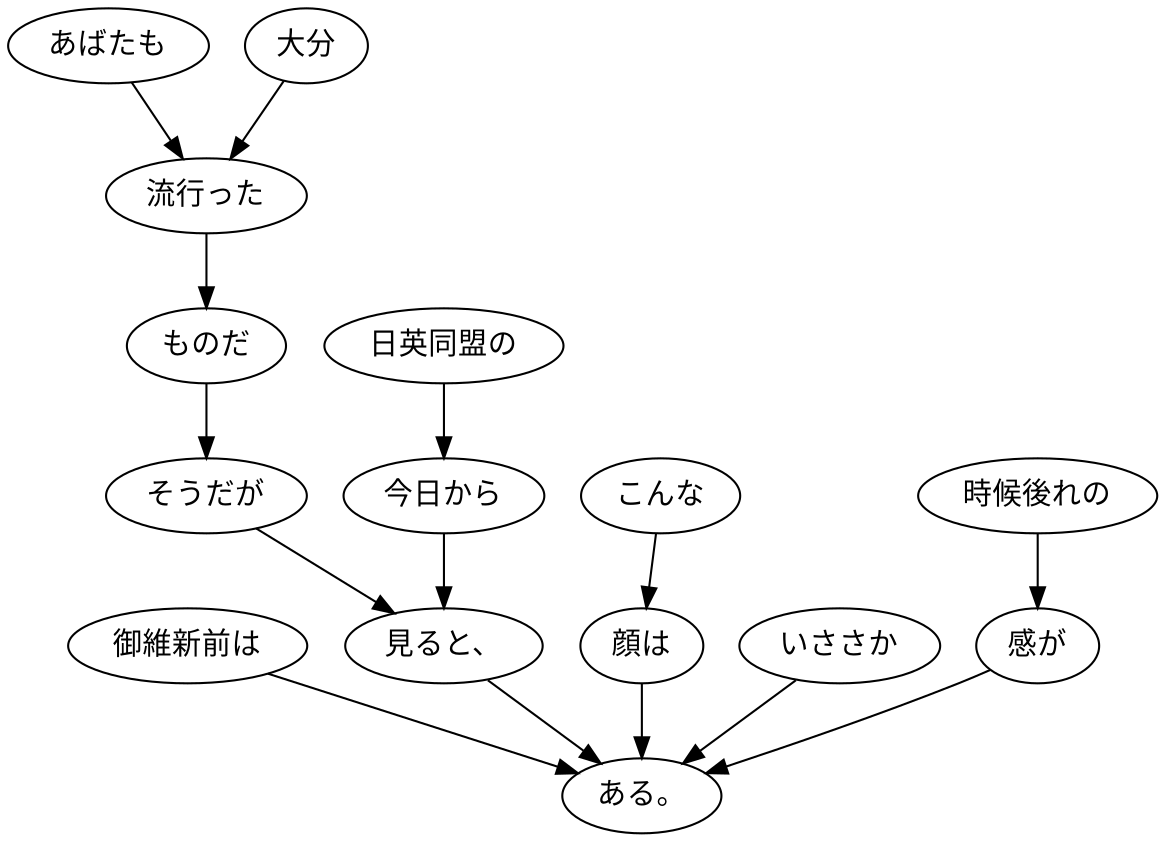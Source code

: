digraph graph5556 {
	node0 [label="御維新前は"];
	node1 [label="あばたも"];
	node2 [label="大分"];
	node3 [label="流行った"];
	node4 [label="ものだ"];
	node5 [label="そうだが"];
	node6 [label="日英同盟の"];
	node7 [label="今日から"];
	node8 [label="見ると、"];
	node9 [label="こんな"];
	node10 [label="顔は"];
	node11 [label="いささか"];
	node12 [label="時候後れの"];
	node13 [label="感が"];
	node14 [label="ある。"];
	node0 -> node14;
	node1 -> node3;
	node2 -> node3;
	node3 -> node4;
	node4 -> node5;
	node5 -> node8;
	node6 -> node7;
	node7 -> node8;
	node8 -> node14;
	node9 -> node10;
	node10 -> node14;
	node11 -> node14;
	node12 -> node13;
	node13 -> node14;
}
